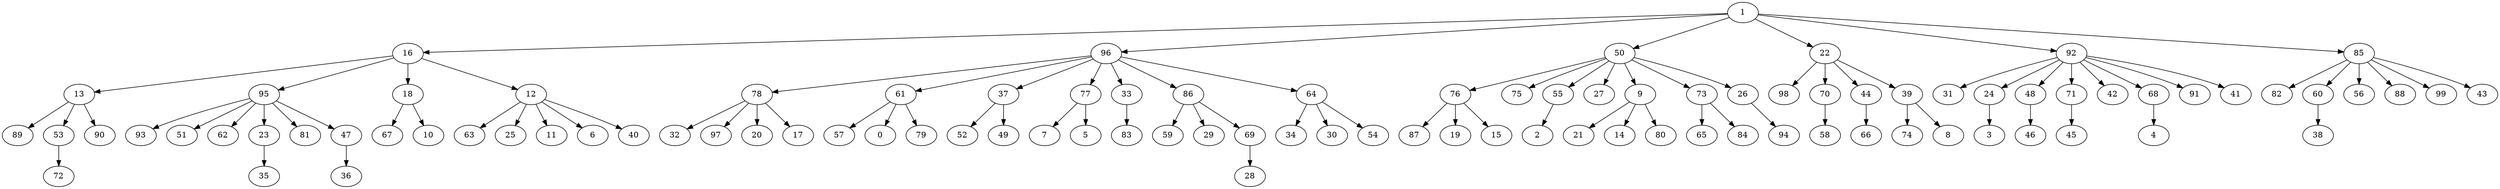digraph {
  1 -> 16;
  1 -> 96;
  1 -> 50;
  1 -> 22;
  1 -> 92;
  1 -> 85;
  16 -> 13;
  16 -> 95;
  16 -> 18;
  16 -> 12;
  96 -> 78;
  96 -> 61;
  96 -> 37;
  96 -> 77;
  96 -> 33;
  96 -> 86;
  96 -> 64;
  50 -> 76;
  50 -> 75;
  50 -> 55;
  50 -> 27;
  50 -> 9;
  50 -> 73;
  50 -> 26;
  22 -> 98;
  22 -> 70;
  22 -> 44;
  22 -> 39;
  92 -> 31;
  92 -> 24;
  92 -> 48;
  92 -> 71;
  92 -> 42;
  92 -> 68;
  92 -> 91;
  92 -> 41;
  85 -> 82;
  85 -> 60;
  85 -> 56;
  85 -> 88;
  85 -> 99;
  85 -> 43;
  13 -> 89;
  13 -> 53;
  13 -> 90;
  95 -> 93;
  95 -> 51;
  95 -> 62;
  95 -> 23;
  95 -> 81;
  95 -> 47;
  18 -> 67;
  18 -> 10;
  12 -> 63;
  12 -> 25;
  12 -> 11;
  12 -> 6;
  12 -> 40;
  78 -> 32;
  78 -> 97;
  78 -> 20;
  78 -> 17;
  61 -> 57;
  61 -> 0;
  61 -> 79;
  37 -> 52;
  37 -> 49;
  77 -> 7;
  77 -> 5;
  33 -> 83;
  86 -> 59;
  86 -> 29;
  86 -> 69;
  64 -> 34;
  64 -> 30;
  64 -> 54;
  76 -> 87;
  76 -> 19;
  76 -> 15;
  55 -> 2;
  9 -> 21;
  9 -> 14;
  9 -> 80;
  73 -> 65;
  73 -> 84;
  26 -> 94;
  70 -> 58;
  44 -> 66;
  39 -> 74;
  39 -> 8;
  24 -> 3;
  48 -> 46;
  71 -> 45;
  68 -> 4;
  60 -> 38;
  53 -> 72;
  23 -> 35;
  47 -> 36;
  69 -> 28;
}